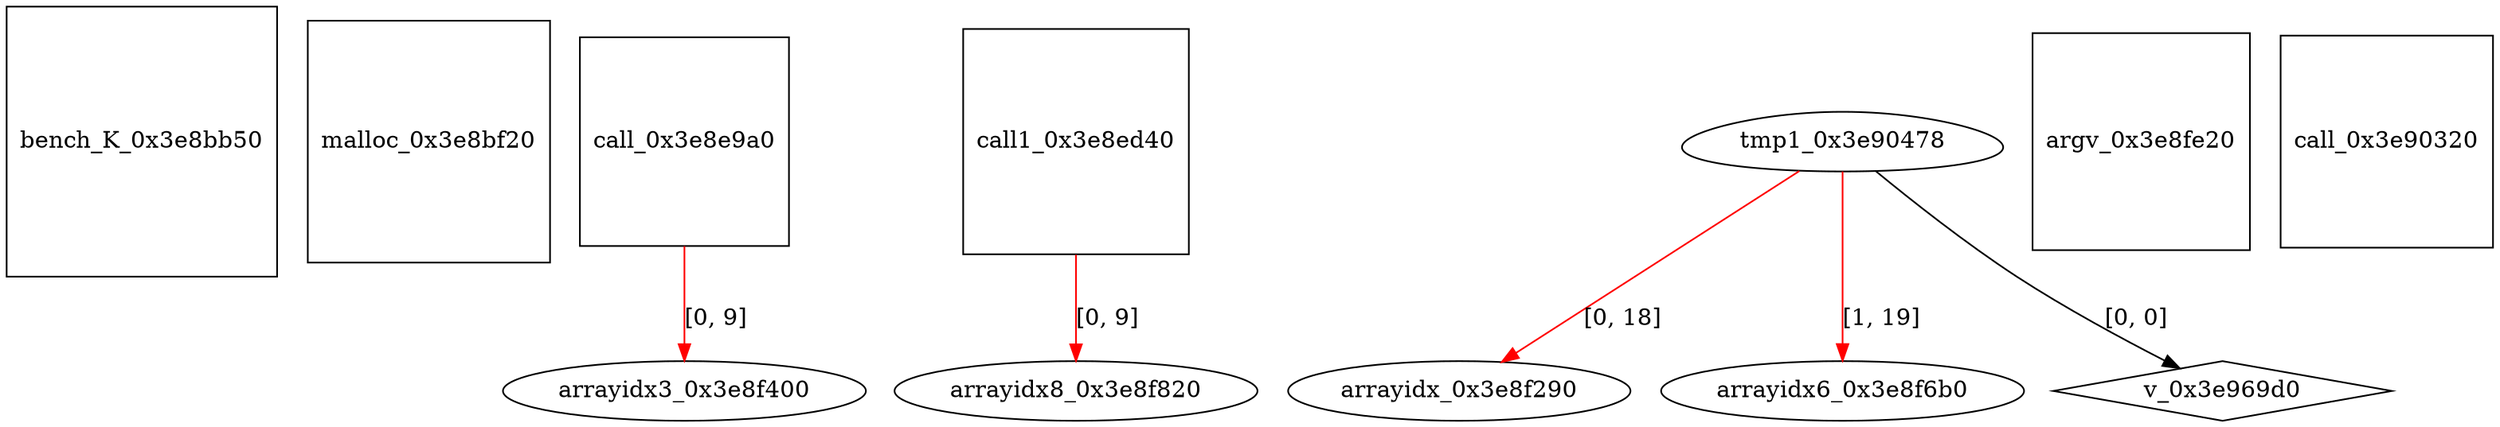 digraph grafico {
"bench_K_0x3e8bb50" [shape=square];
"malloc_0x3e8bf20" [shape=square];
"call_0x3e8e9a0" [shape=square];
"call1_0x3e8ed40" [shape=square];
"arrayidx_0x3e8f290" [shape=ellipse];
"tmp1_0x3e90478" -> "arrayidx_0x3e8f290" [label="[0, 18]",color=red];
"arrayidx3_0x3e8f400" [shape=ellipse];
"call_0x3e8e9a0" -> "arrayidx3_0x3e8f400" [label="[0, 9]",color=red];
"arrayidx6_0x3e8f6b0" [shape=ellipse];
"tmp1_0x3e90478" -> "arrayidx6_0x3e8f6b0" [label="[1, 19]",color=red];
"arrayidx8_0x3e8f820" [shape=ellipse];
"call1_0x3e8ed40" -> "arrayidx8_0x3e8f820" [label="[0, 9]",color=red];
"argv_0x3e8fe20" [shape=square];
"call_0x3e90320" [shape=square];
"tmp1_0x3e90478" [shape=egg];
"v_0x3e969d0" [shape=diamond];
"tmp1_0x3e90478" -> "v_0x3e969d0" [label="[0, 0]"];
}
